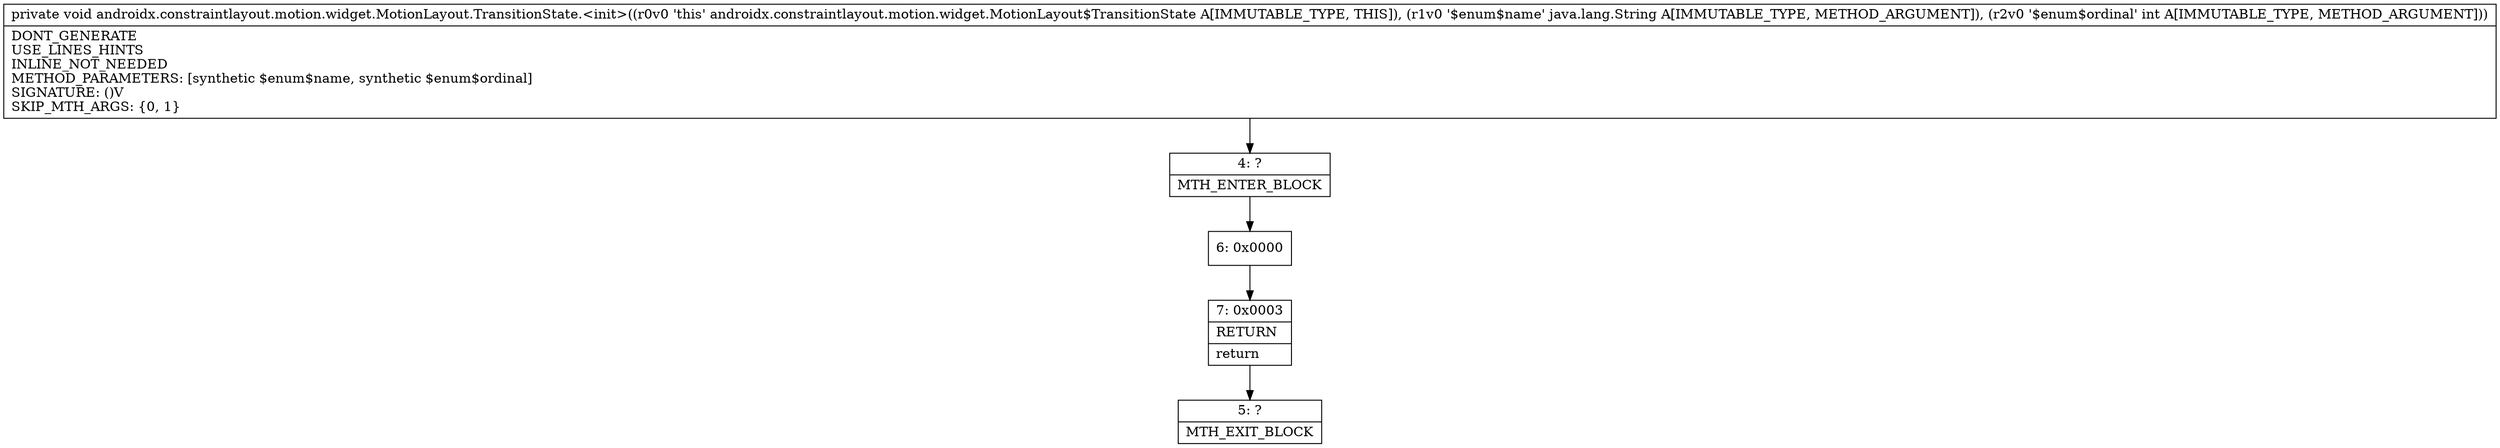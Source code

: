 digraph "CFG forandroidx.constraintlayout.motion.widget.MotionLayout.TransitionState.\<init\>(Ljava\/lang\/String;I)V" {
Node_4 [shape=record,label="{4\:\ ?|MTH_ENTER_BLOCK\l}"];
Node_6 [shape=record,label="{6\:\ 0x0000}"];
Node_7 [shape=record,label="{7\:\ 0x0003|RETURN\l|return\l}"];
Node_5 [shape=record,label="{5\:\ ?|MTH_EXIT_BLOCK\l}"];
MethodNode[shape=record,label="{private void androidx.constraintlayout.motion.widget.MotionLayout.TransitionState.\<init\>((r0v0 'this' androidx.constraintlayout.motion.widget.MotionLayout$TransitionState A[IMMUTABLE_TYPE, THIS]), (r1v0 '$enum$name' java.lang.String A[IMMUTABLE_TYPE, METHOD_ARGUMENT]), (r2v0 '$enum$ordinal' int A[IMMUTABLE_TYPE, METHOD_ARGUMENT]))  | DONT_GENERATE\lUSE_LINES_HINTS\lINLINE_NOT_NEEDED\lMETHOD_PARAMETERS: [synthetic $enum$name, synthetic $enum$ordinal]\lSIGNATURE: ()V\lSKIP_MTH_ARGS: \{0, 1\}\l}"];
MethodNode -> Node_4;Node_4 -> Node_6;
Node_6 -> Node_7;
Node_7 -> Node_5;
}

